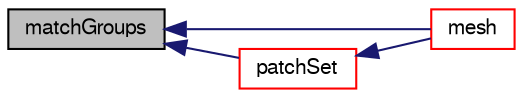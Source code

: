 digraph "matchGroups"
{
  bgcolor="transparent";
  edge [fontname="FreeSans",fontsize="10",labelfontname="FreeSans",labelfontsize="10"];
  node [fontname="FreeSans",fontsize="10",shape=record];
  rankdir="LR";
  Node4779 [label="matchGroups",height=0.2,width=0.4,color="black", fillcolor="grey75", style="filled", fontcolor="black"];
  Node4779 -> Node4780 [dir="back",color="midnightblue",fontsize="10",style="solid",fontname="FreeSans"];
  Node4780 [label="mesh",height=0.2,width=0.4,color="red",URL="$a27402.html#ae78c91f8ff731c07ccc4351d9fe861ba",tooltip="Return the mesh reference. "];
  Node4779 -> Node4870 [dir="back",color="midnightblue",fontsize="10",style="solid",fontname="FreeSans"];
  Node4870 [label="patchSet",height=0.2,width=0.4,color="red",URL="$a27402.html#abe10e35312c29750b51357d9058ca8be",tooltip="Return the set of patch IDs corresponding to the given names. "];
  Node4870 -> Node4780 [dir="back",color="midnightblue",fontsize="10",style="solid",fontname="FreeSans"];
}
